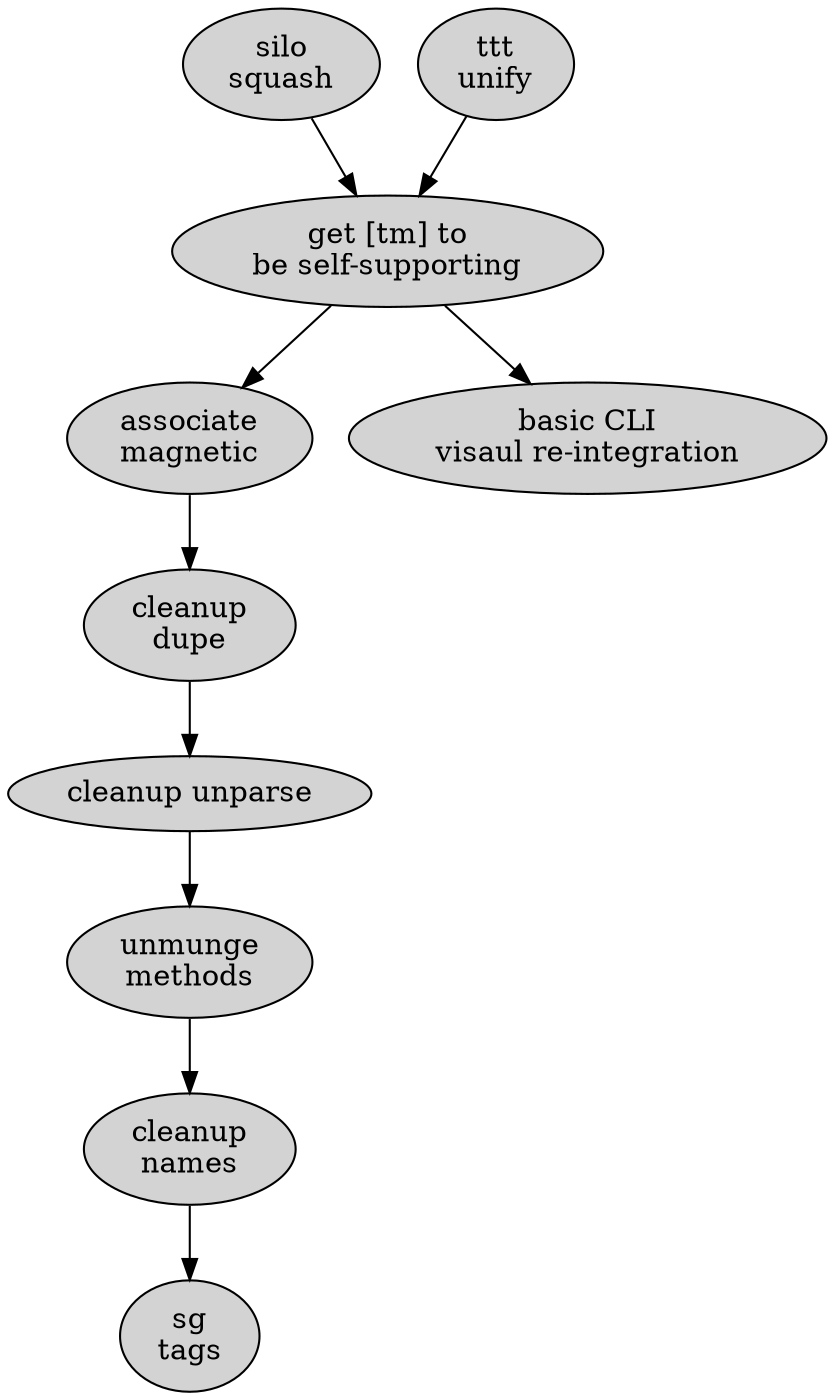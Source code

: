 digraph{

  # blue: fillcolor="#b5d5fb" style=filled
  # done: style=filled

  am [ label="associate\nmagnetic" style=filled ]
  cd [ label="cleanup\ndupe" style=filled ]
  cv [ label="basic CLI\nvisaul re-integration" style=filled ]
  cn [ label="cleanup\nnames" style=filled ]
  si [ label="silo\nsquash" , style=filled]
  ss [ label="get [tm] to\nbe self-supporting", style=filled]
  st [ label="sg\ntags" style=filled ]
  tu [ label="ttt\nunify" , style=filled]
  um [ label="unmunge\nmethods" style=filled ]
  up [ label="cleanup unparse" style=filled ]

  am -> cd
  cd -> up
  cn -> st
  si -> ss
  ss -> cv
  ss -> am
  tu -> ss
  um -> cn
  up -> um
}
